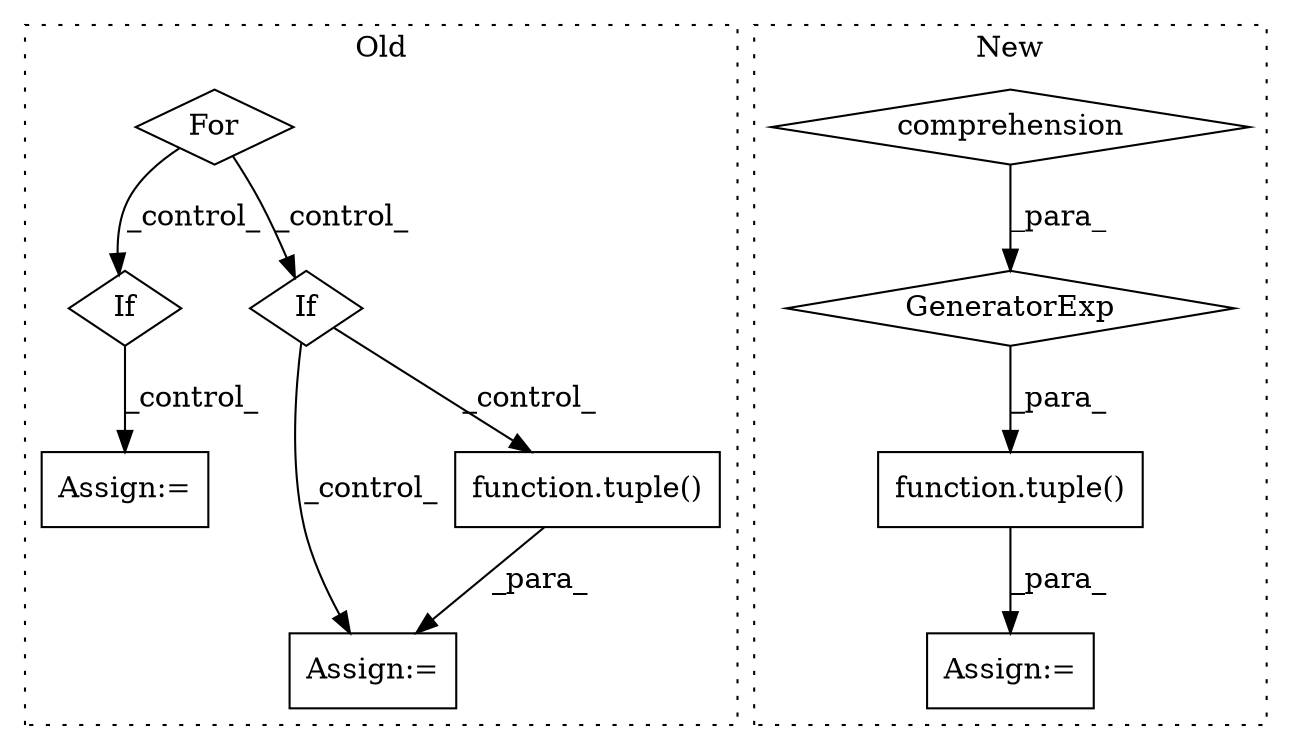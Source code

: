 digraph G {
subgraph cluster0 {
1 [label="For" a="107" s="4602,4656" l="4,18" shape="diamond"];
4 [label="Assign:=" a="68" s="4864" l="3" shape="box"];
7 [label="function.tuple()" a="75" s="4867,4874" l="6,27" shape="box"];
8 [label="If" a="96" s="5259" l="3" shape="diamond"];
9 [label="Assign:=" a="68" s="5306" l="3" shape="box"];
10 [label="If" a="96" s="4804" l="3" shape="diamond"];
label = "Old";
style="dotted";
}
subgraph cluster1 {
2 [label="GeneratorExp" a="55" s="4942" l="4" shape="diamond"];
3 [label="comprehension" a="45" s="4962" l="3" shape="diamond"];
5 [label="function.tuple()" a="75" s="4936,4946" l="6,33" shape="box"];
6 [label="Assign:=" a="68" s="4933" l="3" shape="box"];
label = "New";
style="dotted";
}
1 -> 10 [label="_control_"];
1 -> 8 [label="_control_"];
2 -> 5 [label="_para_"];
3 -> 2 [label="_para_"];
5 -> 6 [label="_para_"];
7 -> 4 [label="_para_"];
8 -> 9 [label="_control_"];
10 -> 7 [label="_control_"];
10 -> 4 [label="_control_"];
}